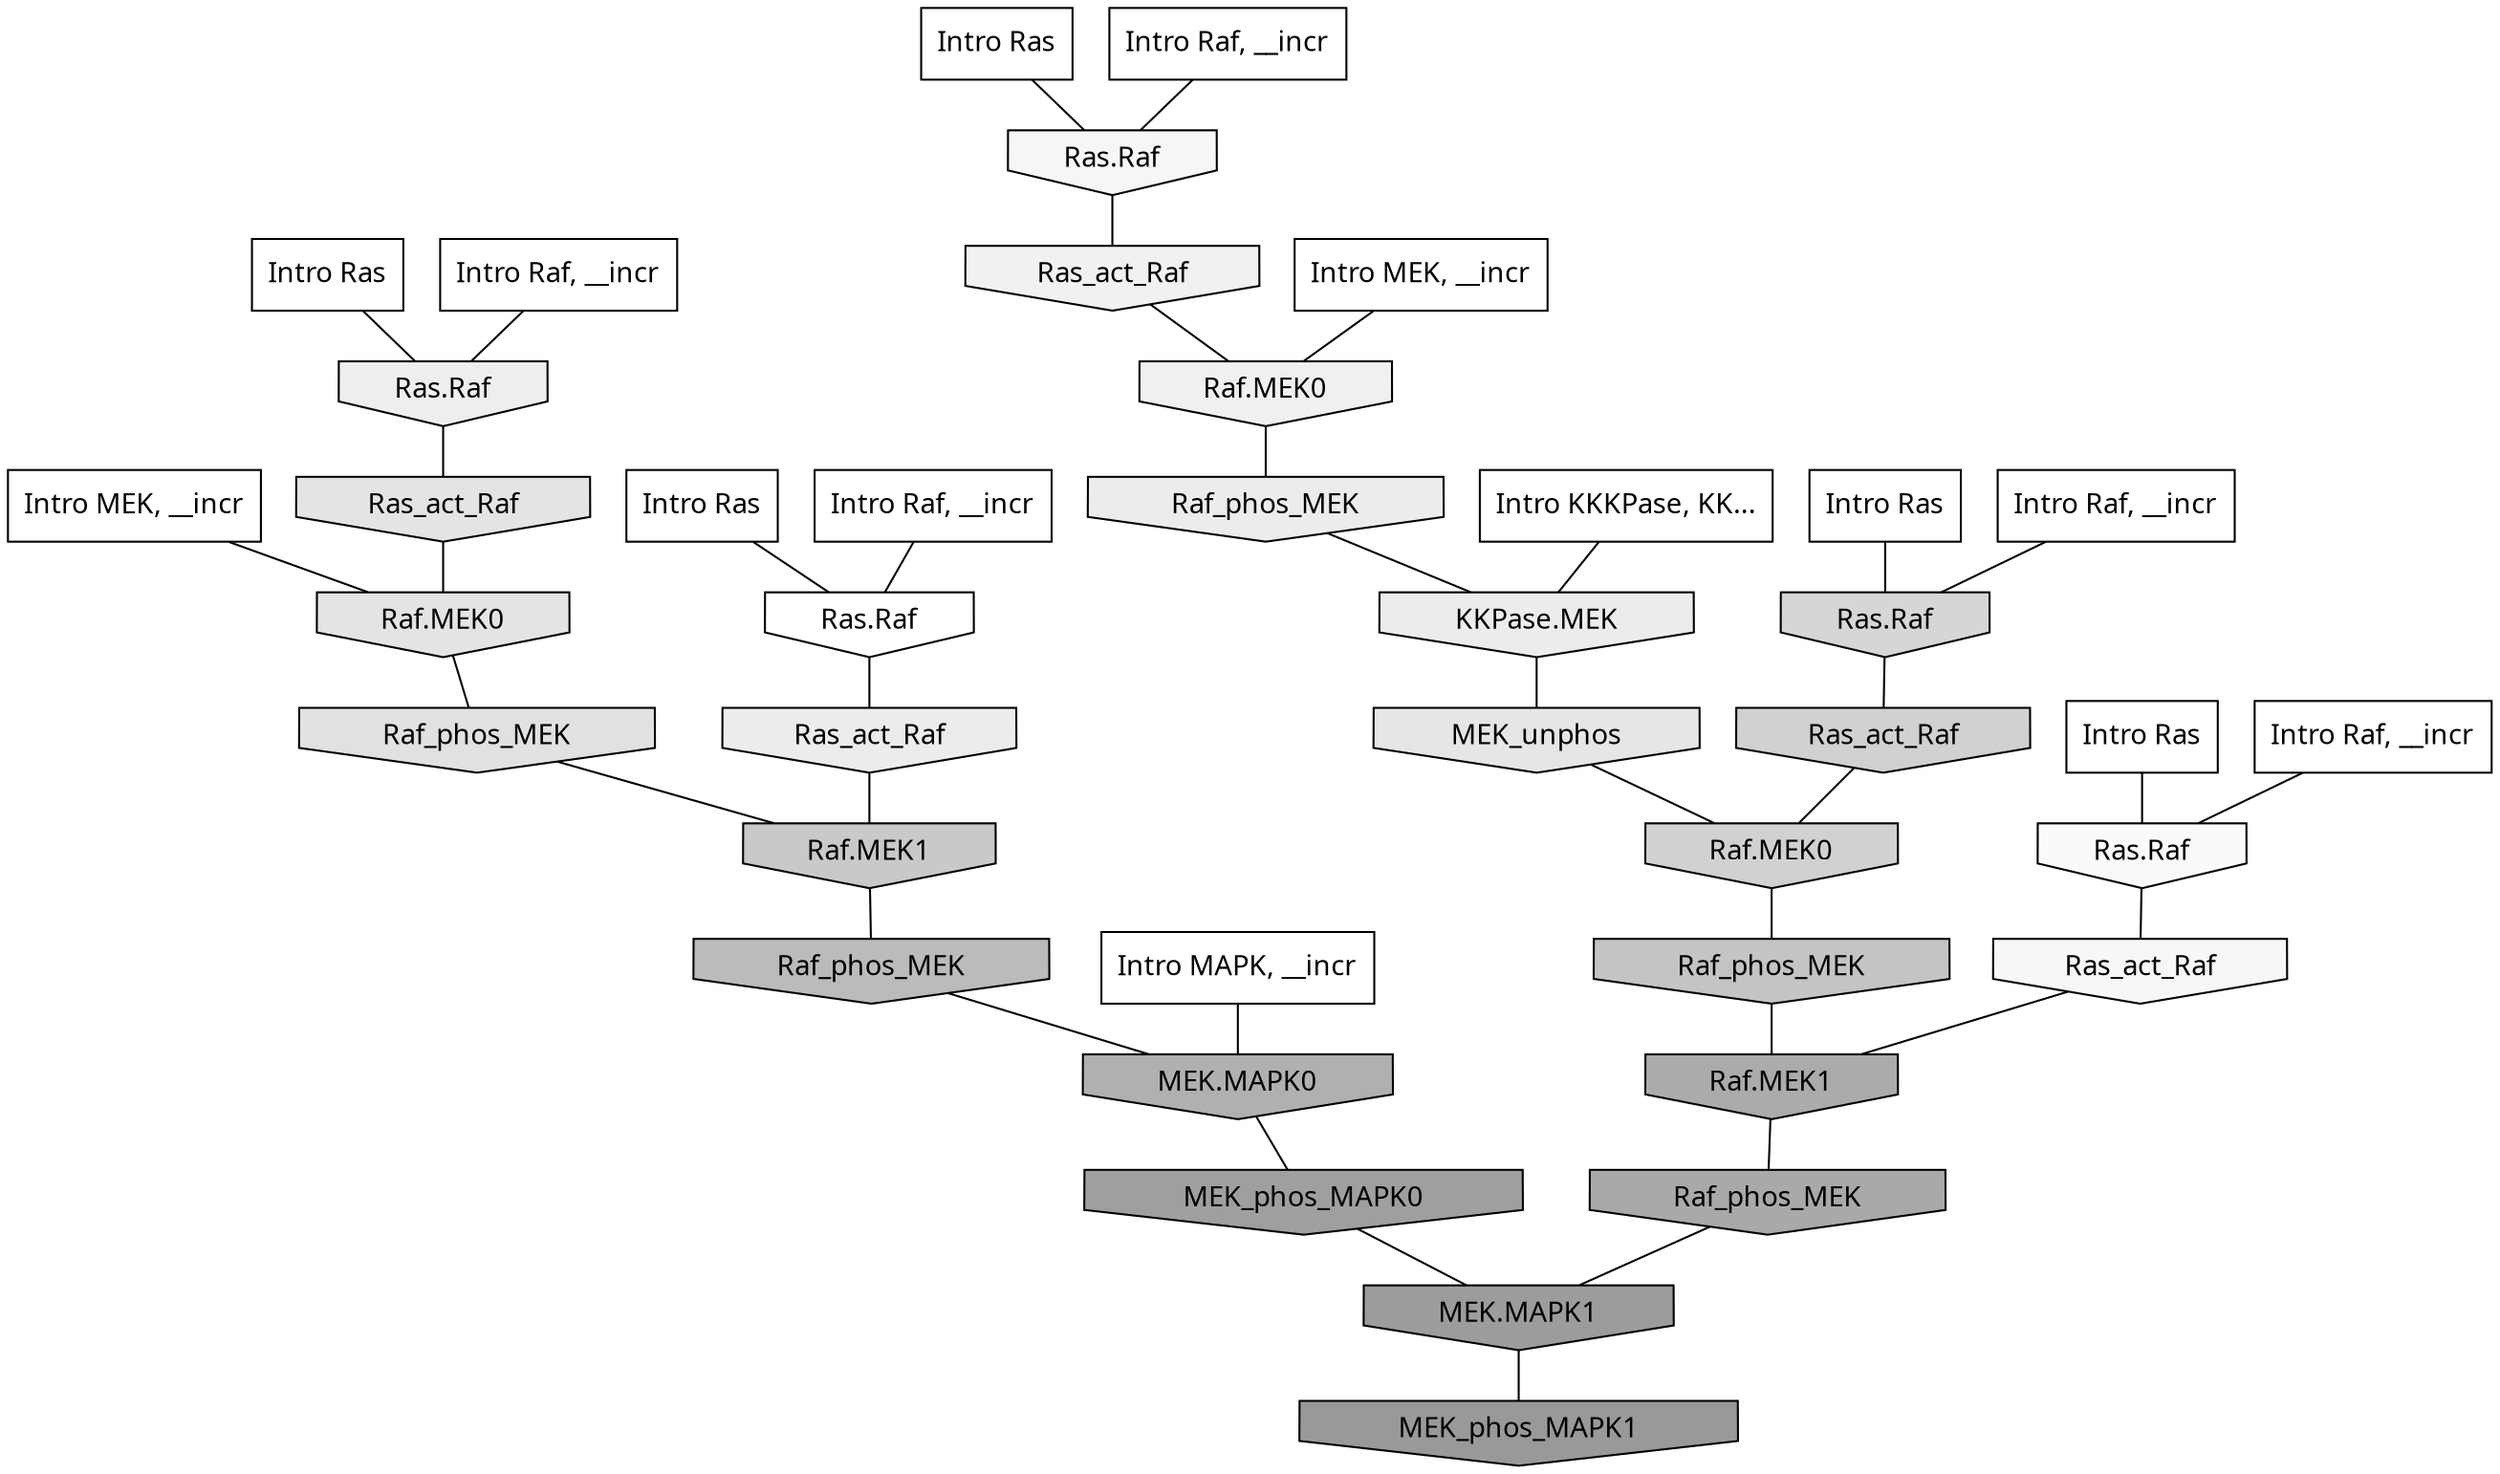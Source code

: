 digraph G{
  rankdir="TB";
  ranksep=0.30;
  node [fontname="CMU Serif"];
  edge [fontname="CMU Serif"];
  
  2 [label="Intro Ras", shape=rectangle, style=filled, fillcolor="0.000 0.000 1.000"]
  
  16 [label="Intro Ras", shape=rectangle, style=filled, fillcolor="0.000 0.000 1.000"]
  
  32 [label="Intro Ras", shape=rectangle, style=filled, fillcolor="0.000 0.000 1.000"]
  
  61 [label="Intro Ras", shape=rectangle, style=filled, fillcolor="0.000 0.000 1.000"]
  
  84 [label="Intro Ras", shape=rectangle, style=filled, fillcolor="0.000 0.000 1.000"]
  
  411 [label="Intro Raf, __incr", shape=rectangle, style=filled, fillcolor="0.000 0.000 1.000"]
  
  537 [label="Intro Raf, __incr", shape=rectangle, style=filled, fillcolor="0.000 0.000 1.000"]
  
  667 [label="Intro Raf, __incr", shape=rectangle, style=filled, fillcolor="0.000 0.000 1.000"]
  
  733 [label="Intro Raf, __incr", shape=rectangle, style=filled, fillcolor="0.000 0.000 1.000"]
  
  1059 [label="Intro Raf, __incr", shape=rectangle, style=filled, fillcolor="0.000 0.000 1.000"]
  
  1205 [label="Intro MEK, __incr", shape=rectangle, style=filled, fillcolor="0.000 0.000 1.000"]
  
  1645 [label="Intro MEK, __incr", shape=rectangle, style=filled, fillcolor="0.000 0.000 1.000"]
  
  2103 [label="Intro MAPK, __incr", shape=rectangle, style=filled, fillcolor="0.000 0.000 1.000"]
  
  3177 [label="Intro KKKPase, KK...", shape=rectangle, style=filled, fillcolor="0.000 0.000 1.000"]
  
  3208 [label="Ras.Raf", shape=invhouse, style=filled, fillcolor="0.000 0.000 1.000"]
  
  3439 [label="Ras.Raf", shape=invhouse, style=filled, fillcolor="0.000 0.000 0.977"]
  
  3528 [label="Ras_act_Raf", shape=invhouse, style=filled, fillcolor="0.000 0.000 0.965"]
  
  3562 [label="Ras.Raf", shape=invhouse, style=filled, fillcolor="0.000 0.000 0.961"]
  
  3738 [label="Ras_act_Raf", shape=invhouse, style=filled, fillcolor="0.000 0.000 0.943"]
  
  3787 [label="Raf.MEK0", shape=invhouse, style=filled, fillcolor="0.000 0.000 0.939"]
  
  3904 [label="Ras.Raf", shape=invhouse, style=filled, fillcolor="0.000 0.000 0.931"]
  
  4011 [label="Raf_phos_MEK", shape=invhouse, style=filled, fillcolor="0.000 0.000 0.925"]
  
  4015 [label="KKPase.MEK", shape=invhouse, style=filled, fillcolor="0.000 0.000 0.924"]
  
  4020 [label="Ras_act_Raf", shape=invhouse, style=filled, fillcolor="0.000 0.000 0.924"]
  
  4308 [label="MEK_unphos", shape=invhouse, style=filled, fillcolor="0.000 0.000 0.902"]
  
  4444 [label="Ras_act_Raf", shape=invhouse, style=filled, fillcolor="0.000 0.000 0.893"]
  
  4446 [label="Raf.MEK0", shape=invhouse, style=filled, fillcolor="0.000 0.000 0.893"]
  
  4678 [label="Raf_phos_MEK", shape=invhouse, style=filled, fillcolor="0.000 0.000 0.879"]
  
  5418 [label="Ras.Raf", shape=invhouse, style=filled, fillcolor="0.000 0.000 0.836"]
  
  5701 [label="Ras_act_Raf", shape=invhouse, style=filled, fillcolor="0.000 0.000 0.817"]
  
  5703 [label="Raf.MEK0", shape=invhouse, style=filled, fillcolor="0.000 0.000 0.817"]
  
  6271 [label="Raf.MEK1", shape=invhouse, style=filled, fillcolor="0.000 0.000 0.788"]
  
  6783 [label="Raf_phos_MEK", shape=invhouse, style=filled, fillcolor="0.000 0.000 0.768"]
  
  7875 [label="Raf_phos_MEK", shape=invhouse, style=filled, fillcolor="0.000 0.000 0.732"]
  
  9270 [label="MEK.MAPK0", shape=invhouse, style=filled, fillcolor="0.000 0.000 0.690"]
  
  10291 [label="Raf.MEK1", shape=invhouse, style=filled, fillcolor="0.000 0.000 0.668"]
  
  10617 [label="Raf_phos_MEK", shape=invhouse, style=filled, fillcolor="0.000 0.000 0.661"]
  
  12635 [label="MEK_phos_MAPK0", shape=invhouse, style=filled, fillcolor="0.000 0.000 0.625"]
  
  13313 [label="MEK.MAPK1", shape=invhouse, style=filled, fillcolor="0.000 0.000 0.613"]
  
  14255 [label="MEK_phos_MAPK1", shape=invhouse, style=filled, fillcolor="0.000 0.000 0.600"]
  
  
  13313 -> 14255 [dir=none, color="0.000 0.000 0.000"] 
  12635 -> 13313 [dir=none, color="0.000 0.000 0.000"] 
  10617 -> 13313 [dir=none, color="0.000 0.000 0.000"] 
  10291 -> 10617 [dir=none, color="0.000 0.000 0.000"] 
  9270 -> 12635 [dir=none, color="0.000 0.000 0.000"] 
  7875 -> 9270 [dir=none, color="0.000 0.000 0.000"] 
  6783 -> 10291 [dir=none, color="0.000 0.000 0.000"] 
  6271 -> 7875 [dir=none, color="0.000 0.000 0.000"] 
  5703 -> 6783 [dir=none, color="0.000 0.000 0.000"] 
  5701 -> 5703 [dir=none, color="0.000 0.000 0.000"] 
  5418 -> 5701 [dir=none, color="0.000 0.000 0.000"] 
  4678 -> 6271 [dir=none, color="0.000 0.000 0.000"] 
  4446 -> 4678 [dir=none, color="0.000 0.000 0.000"] 
  4444 -> 4446 [dir=none, color="0.000 0.000 0.000"] 
  4308 -> 5703 [dir=none, color="0.000 0.000 0.000"] 
  4020 -> 6271 [dir=none, color="0.000 0.000 0.000"] 
  4015 -> 4308 [dir=none, color="0.000 0.000 0.000"] 
  4011 -> 4015 [dir=none, color="0.000 0.000 0.000"] 
  3904 -> 4444 [dir=none, color="0.000 0.000 0.000"] 
  3787 -> 4011 [dir=none, color="0.000 0.000 0.000"] 
  3738 -> 3787 [dir=none, color="0.000 0.000 0.000"] 
  3562 -> 3738 [dir=none, color="0.000 0.000 0.000"] 
  3528 -> 10291 [dir=none, color="0.000 0.000 0.000"] 
  3439 -> 3528 [dir=none, color="0.000 0.000 0.000"] 
  3208 -> 4020 [dir=none, color="0.000 0.000 0.000"] 
  3177 -> 4015 [dir=none, color="0.000 0.000 0.000"] 
  2103 -> 9270 [dir=none, color="0.000 0.000 0.000"] 
  1645 -> 3787 [dir=none, color="0.000 0.000 0.000"] 
  1205 -> 4446 [dir=none, color="0.000 0.000 0.000"] 
  1059 -> 3904 [dir=none, color="0.000 0.000 0.000"] 
  733 -> 3208 [dir=none, color="0.000 0.000 0.000"] 
  667 -> 5418 [dir=none, color="0.000 0.000 0.000"] 
  537 -> 3439 [dir=none, color="0.000 0.000 0.000"] 
  411 -> 3562 [dir=none, color="0.000 0.000 0.000"] 
  84 -> 3904 [dir=none, color="0.000 0.000 0.000"] 
  61 -> 3208 [dir=none, color="0.000 0.000 0.000"] 
  32 -> 5418 [dir=none, color="0.000 0.000 0.000"] 
  16 -> 3439 [dir=none, color="0.000 0.000 0.000"] 
  2 -> 3562 [dir=none, color="0.000 0.000 0.000"] 
  
  }
